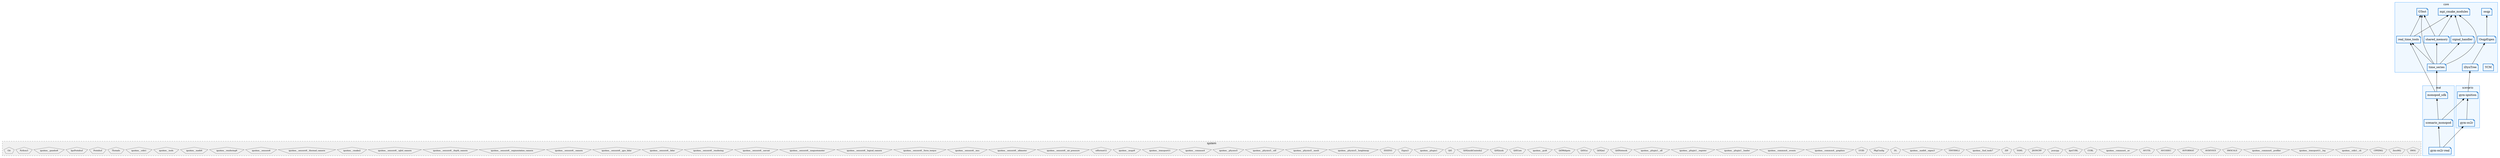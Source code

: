 digraph os2r__superbuild {
  graph [ranksep="1.5", nodesep="0.1" rankdir="BT"];

  subgraph cluster_system {
    label="system";
    labelloc="b";
    fontname="monospace:bold";
    style="dashed";
    color="dimgray";
    bgcolor="gray94";
    node [shape="pentagon", color="dimgray", fontsize="10"];

    SWIG
    ZeroMQ
    CPPZMQ
    ignition__utils1__cli
    ignition__transport11__log
    ignition__common4__profiler
    SWSCALE
    AVDEVICE
    AVFORMAT
    AVCODEC
    AVUTIL
    ignition__common4__av
    CURL
    IgnCURL
    jsoncpp
    JSONCPP
    YAML
    ZIP
    ignition__fuel_tools7
    TINYXML2
    ignition__math6__eigen3
    DL
    PkgConfig
    UUID
    ignition__common4__graphics
    ignition__common4__events
    ignition__plugin1__loader
    ignition__plugin1__register
    ignition__plugin1__all
    Qt5Network
    Qt5Qml
    Qt5Gui
    Qt5Widgets
    ignition__gui6
    Qt5Core
    Qt5Quick
    Qt5QuickControls2
    Qt5
    ignition__plugin1
    Eigen3
    EIGEN3
    ignition__physics5__heightmap
    ignition__physics5__mesh
    ignition__physics5__sdf
    ignition__physics5
    ignition__common4
    ignition__transport11
    ignition__msgs8
    sdformat12
    ignition__sensors6__air_pressure
    ignition__sensors6__altimeter
    ignition__sensors6__imu
    ignition__sensors6__force_torque
    ignition__sensors6__logical_camera
    ignition__sensors6__magnetometer
    ignition__sensors6__navsat
    ignition__sensors6__rendering
    ignition__sensors6__lidar
    ignition__sensors6__gpu_lidar
    ignition__sensors6__camera
    ignition__sensors6__segmentation_camera
    ignition__sensors6__depth_camera
    ignition__sensors6__rgbd_camera
    ignition__cmake2
    ignition__sensors6__thermal_camera
    ignition__sensors6
    ignition__rendering6
    ignition__math6
    ignition__tools
    ignition__utils1
    Threads
    Protobuf
    IgnProtobuf
    ignition__gazebo6
    Python3
    Git
  }

  subgraph cluster_core {
    label="core";
    labelloc="b";
    fontname="monospace:bold";
    color="dodgerblue1";
    bgcolor = "aliceblue";
    node [style="bold", shape="note", color="dodgerblue3"];

    YCM [label="YCM"]
    mpi_cmake_modules [label="mpi_cmake_modules"]
    GTest [label="GTest"]
    real_time_tools [label="real_time_tools"]
    signal_handler [label="signal_handler"]
    shared_memory [label="shared_memory"]
    time_series [label="time_series"]
    osqp [label="osqp"]
    OsqpEigen [label="OsqpEigen"]
    iDynTree [label="iDynTree"]
  }

  subgraph cluster_scenario {
    label="scenario";
    labelloc="b";
    fontname="monospace:bold";
    color="dodgerblue1";
    bgcolor = "aliceblue";
    node [style="bold", shape="note", color="dodgerblue3"];

    gym__ignition [label="gym-ignition"]
    gym__os2r [label="gym-os2r"]
  }

  subgraph cluster_real {
    label="real";
    labelloc="b";
    fontname="monospace:bold";
    color="dodgerblue1";
    bgcolor = "aliceblue";
    node [style="bold", shape="note", color="dodgerblue3"];

    monopod_sdk [label="monopod_sdk"]
    scenario_monopod [label="scenario_monopod"]
    gym__os2r__real [label="gym-os2r-real"]
  }


  real_time_tools -> mpi_cmake_modules;
  real_time_tools -> GTest;
  signal_handler -> mpi_cmake_modules;
  shared_memory -> mpi_cmake_modules;
  shared_memory -> GTest;
  time_series -> shared_memory;
  time_series -> mpi_cmake_modules;
  time_series -> signal_handler;
  time_series -> real_time_tools;
  time_series -> GTest;
  OsqpEigen -> osqp;
  iDynTree -> OsqpEigen;
  gym__ignition -> iDynTree;
  gym__os2r -> gym__ignition;
  monopod_sdk -> real_time_tools;
  monopod_sdk -> time_series;
  scenario_monopod -> gym__ignition;
  scenario_monopod -> monopod_sdk;
  gym__os2r__real -> gym__os2r;
  gym__os2r__real -> scenario_monopod;
}

